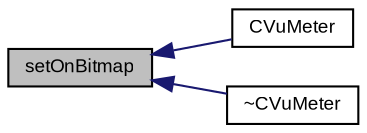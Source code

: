 digraph "setOnBitmap"
{
  bgcolor="transparent";
  edge [fontname="Arial",fontsize="9",labelfontname="Arial",labelfontsize="9"];
  node [fontname="Arial",fontsize="9",shape=record];
  rankdir="LR";
  Node1 [label="setOnBitmap",height=0.2,width=0.4,color="black", fillcolor="grey75", style="filled" fontcolor="black"];
  Node1 -> Node2 [dir="back",color="midnightblue",fontsize="9",style="solid",fontname="Arial"];
  Node2 [label="CVuMeter",height=0.2,width=0.4,color="black",URL="$class_v_s_t_g_u_i_1_1_c_vu_meter.html#a25aaa57dde3fa69e613b195a5ba90205"];
  Node1 -> Node3 [dir="back",color="midnightblue",fontsize="9",style="solid",fontname="Arial"];
  Node3 [label="~CVuMeter",height=0.2,width=0.4,color="black",URL="$class_v_s_t_g_u_i_1_1_c_vu_meter.html#a3cac1dd874092c24b9ecf8ee978b9d31"];
}
